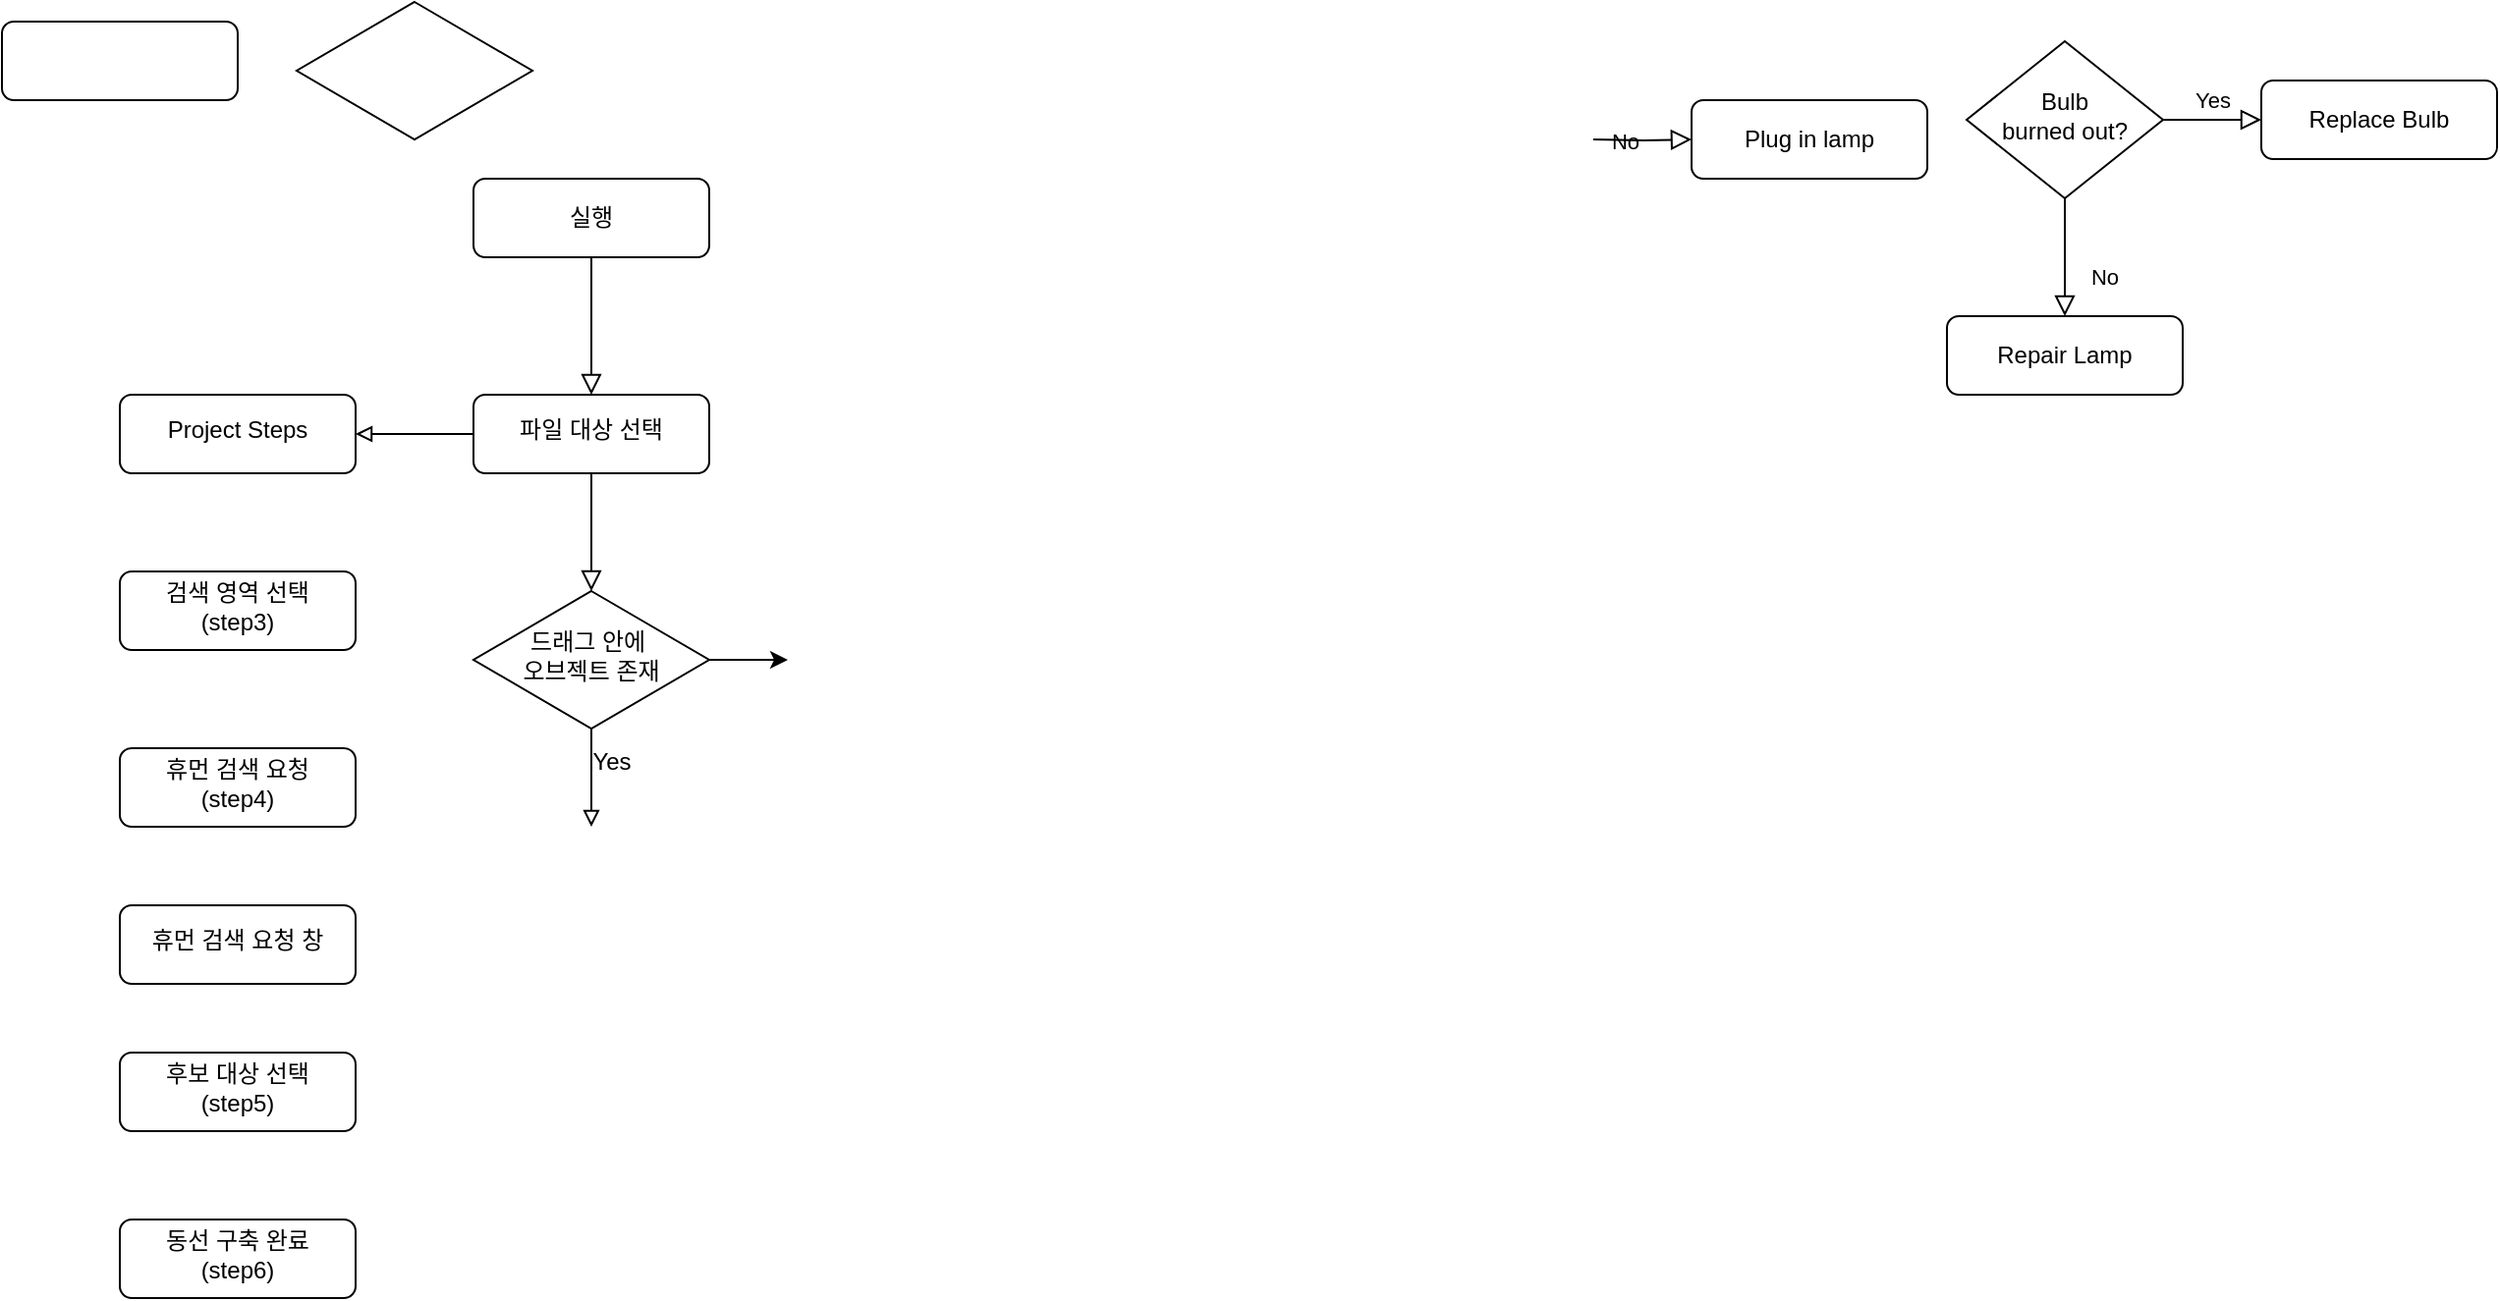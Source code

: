 <mxfile version="24.7.7">
  <diagram id="C5RBs43oDa-KdzZeNtuy" name="Page-1">
    <mxGraphModel dx="779" dy="1081" grid="1" gridSize="10" guides="1" tooltips="1" connect="1" arrows="1" fold="1" page="1" pageScale="1" pageWidth="827" pageHeight="1169" math="0" shadow="0">
      <root>
        <mxCell id="WIyWlLk6GJQsqaUBKTNV-0" />
        <mxCell id="WIyWlLk6GJQsqaUBKTNV-1" parent="WIyWlLk6GJQsqaUBKTNV-0" />
        <mxCell id="WIyWlLk6GJQsqaUBKTNV-2" value="" style="rounded=0;html=1;jettySize=auto;orthogonalLoop=1;fontSize=11;endArrow=block;endFill=0;endSize=8;strokeWidth=1;shadow=0;labelBackgroundColor=none;edgeStyle=orthogonalEdgeStyle;entryX=0.5;entryY=0;entryDx=0;entryDy=0;" parent="WIyWlLk6GJQsqaUBKTNV-1" source="WIyWlLk6GJQsqaUBKTNV-3" target="2YxlZd93tx3mGEonH2gu-3" edge="1">
          <mxGeometry relative="1" as="geometry">
            <mxPoint x="420" y="190" as="targetPoint" />
          </mxGeometry>
        </mxCell>
        <mxCell id="WIyWlLk6GJQsqaUBKTNV-3" value="&lt;font style=&quot;vertical-align: inherit;&quot;&gt;&lt;font style=&quot;vertical-align: inherit;&quot;&gt;&lt;font style=&quot;vertical-align: inherit;&quot;&gt;&lt;font style=&quot;vertical-align: inherit;&quot;&gt;실행&lt;/font&gt;&lt;/font&gt;&lt;/font&gt;&lt;/font&gt;" style="rounded=1;whiteSpace=wrap;html=1;fontSize=12;glass=0;strokeWidth=1;shadow=0;" parent="WIyWlLk6GJQsqaUBKTNV-1" vertex="1">
          <mxGeometry x="360" y="100" width="120" height="40" as="geometry" />
        </mxCell>
        <mxCell id="WIyWlLk6GJQsqaUBKTNV-4" value="" style="rounded=0;html=1;jettySize=auto;orthogonalLoop=1;fontSize=11;endArrow=block;endFill=0;endSize=8;strokeWidth=1;shadow=0;labelBackgroundColor=none;edgeStyle=orthogonalEdgeStyle;exitX=0.5;exitY=1;exitDx=0;exitDy=0;entryX=0.5;entryY=0;entryDx=0;entryDy=0;" parent="WIyWlLk6GJQsqaUBKTNV-1" source="2YxlZd93tx3mGEonH2gu-3" target="2YxlZd93tx3mGEonH2gu-7" edge="1">
          <mxGeometry y="20" relative="1" as="geometry">
            <mxPoint as="offset" />
            <mxPoint x="420" y="270" as="sourcePoint" />
            <mxPoint x="420" y="320" as="targetPoint" />
          </mxGeometry>
        </mxCell>
        <mxCell id="WIyWlLk6GJQsqaUBKTNV-5" value="No" style="edgeStyle=orthogonalEdgeStyle;rounded=0;html=1;jettySize=auto;orthogonalLoop=1;fontSize=11;endArrow=block;endFill=0;endSize=8;strokeWidth=1;shadow=0;labelBackgroundColor=none;" parent="WIyWlLk6GJQsqaUBKTNV-1" target="WIyWlLk6GJQsqaUBKTNV-7" edge="1">
          <mxGeometry y="10" relative="1" as="geometry">
            <mxPoint as="offset" />
            <mxPoint x="930" y="80" as="sourcePoint" />
          </mxGeometry>
        </mxCell>
        <mxCell id="2YxlZd93tx3mGEonH2gu-2" value="" style="edgeStyle=orthogonalEdgeStyle;rounded=0;orthogonalLoop=1;jettySize=auto;endArrow=block;endFill=0;html=1;fontStyle=0;labelBackgroundColor=none;exitX=0;exitY=0.5;exitDx=0;exitDy=0;entryX=1;entryY=0.5;entryDx=0;entryDy=0;" edge="1" parent="WIyWlLk6GJQsqaUBKTNV-1" source="2YxlZd93tx3mGEonH2gu-3" target="2YxlZd93tx3mGEonH2gu-5">
          <mxGeometry x="-0.01" y="9" relative="1" as="geometry">
            <mxPoint x="300" y="229.85" as="targetPoint" />
            <mxPoint x="350" y="229.85" as="sourcePoint" />
            <mxPoint as="offset" />
          </mxGeometry>
        </mxCell>
        <mxCell id="WIyWlLk6GJQsqaUBKTNV-7" value="Plug in lamp" style="rounded=1;whiteSpace=wrap;html=1;fontSize=12;glass=0;strokeWidth=1;shadow=0;" parent="WIyWlLk6GJQsqaUBKTNV-1" vertex="1">
          <mxGeometry x="980" y="60" width="120" height="40" as="geometry" />
        </mxCell>
        <mxCell id="WIyWlLk6GJQsqaUBKTNV-8" value="No" style="rounded=0;html=1;jettySize=auto;orthogonalLoop=1;fontSize=11;endArrow=block;endFill=0;endSize=8;strokeWidth=1;shadow=0;labelBackgroundColor=none;edgeStyle=orthogonalEdgeStyle;" parent="WIyWlLk6GJQsqaUBKTNV-1" source="WIyWlLk6GJQsqaUBKTNV-10" target="WIyWlLk6GJQsqaUBKTNV-11" edge="1">
          <mxGeometry x="0.333" y="20" relative="1" as="geometry">
            <mxPoint as="offset" />
          </mxGeometry>
        </mxCell>
        <mxCell id="WIyWlLk6GJQsqaUBKTNV-9" value="Yes" style="edgeStyle=orthogonalEdgeStyle;rounded=0;html=1;jettySize=auto;orthogonalLoop=1;fontSize=11;endArrow=block;endFill=0;endSize=8;strokeWidth=1;shadow=0;labelBackgroundColor=none;" parent="WIyWlLk6GJQsqaUBKTNV-1" source="WIyWlLk6GJQsqaUBKTNV-10" target="WIyWlLk6GJQsqaUBKTNV-12" edge="1">
          <mxGeometry y="10" relative="1" as="geometry">
            <mxPoint as="offset" />
          </mxGeometry>
        </mxCell>
        <mxCell id="WIyWlLk6GJQsqaUBKTNV-10" value="Bulb&lt;br&gt;burned out?" style="rhombus;whiteSpace=wrap;html=1;shadow=0;fontFamily=Helvetica;fontSize=12;align=center;strokeWidth=1;spacing=6;spacingTop=-4;" parent="WIyWlLk6GJQsqaUBKTNV-1" vertex="1">
          <mxGeometry x="1120" y="30" width="100" height="80" as="geometry" />
        </mxCell>
        <mxCell id="WIyWlLk6GJQsqaUBKTNV-11" value="Repair Lamp" style="rounded=1;whiteSpace=wrap;html=1;fontSize=12;glass=0;strokeWidth=1;shadow=0;" parent="WIyWlLk6GJQsqaUBKTNV-1" vertex="1">
          <mxGeometry x="1110" y="170" width="120" height="40" as="geometry" />
        </mxCell>
        <mxCell id="WIyWlLk6GJQsqaUBKTNV-12" value="Replace Bulb" style="rounded=1;whiteSpace=wrap;html=1;fontSize=12;glass=0;strokeWidth=1;shadow=0;" parent="WIyWlLk6GJQsqaUBKTNV-1" vertex="1">
          <mxGeometry x="1270" y="50" width="120" height="40" as="geometry" />
        </mxCell>
        <mxCell id="2YxlZd93tx3mGEonH2gu-3" value="파일 대상 선택" style="rounded=1;whiteSpace=wrap;html=1;shadow=0;strokeColor=default;strokeWidth=1;align=center;verticalAlign=middle;spacingTop=-4;spacing=6;fontFamily=Helvetica;fontSize=12;fontColor=default;fillColor=default;" vertex="1" parent="WIyWlLk6GJQsqaUBKTNV-1">
          <mxGeometry x="360" y="210" width="120" height="40" as="geometry" />
        </mxCell>
        <mxCell id="2YxlZd93tx3mGEonH2gu-5" value="Project Steps" style="rounded=1;whiteSpace=wrap;html=1;shadow=0;strokeColor=default;strokeWidth=1;align=center;verticalAlign=middle;spacingTop=-4;spacing=6;fontFamily=Helvetica;fontSize=12;fontColor=default;fillColor=default;" vertex="1" parent="WIyWlLk6GJQsqaUBKTNV-1">
          <mxGeometry x="180" y="210" width="120" height="40" as="geometry" />
        </mxCell>
        <mxCell id="2YxlZd93tx3mGEonH2gu-8" style="edgeStyle=orthogonalEdgeStyle;rounded=0;orthogonalLoop=1;jettySize=auto;html=1;fontFamily=Helvetica;fontSize=12;fontColor=default;endArrow=block;endFill=0;labelBackgroundColor=none;" edge="1" parent="WIyWlLk6GJQsqaUBKTNV-1" source="2YxlZd93tx3mGEonH2gu-7">
          <mxGeometry relative="1" as="geometry">
            <mxPoint x="420.0" y="430" as="targetPoint" />
          </mxGeometry>
        </mxCell>
        <mxCell id="2YxlZd93tx3mGEonH2gu-9" value="Yes" style="edgeLabel;html=1;align=center;verticalAlign=middle;resizable=0;points=[];shadow=0;strokeColor=default;strokeWidth=1;spacingTop=-4;spacing=6;fontFamily=Helvetica;fontSize=12;fontColor=default;fillColor=default;" vertex="1" connectable="0" parent="2YxlZd93tx3mGEonH2gu-8">
          <mxGeometry x="-0.246" y="-2" relative="1" as="geometry">
            <mxPoint x="12" as="offset" />
          </mxGeometry>
        </mxCell>
        <mxCell id="2YxlZd93tx3mGEonH2gu-10" style="edgeStyle=orthogonalEdgeStyle;rounded=0;orthogonalLoop=1;jettySize=auto;html=1;fontFamily=Helvetica;fontSize=12;fontColor=default;" edge="1" parent="WIyWlLk6GJQsqaUBKTNV-1" source="2YxlZd93tx3mGEonH2gu-7">
          <mxGeometry relative="1" as="geometry">
            <mxPoint x="520" y="345" as="targetPoint" />
          </mxGeometry>
        </mxCell>
        <mxCell id="2YxlZd93tx3mGEonH2gu-7" value="드래그 안에&amp;nbsp;&lt;div&gt;오브젝트 존재&lt;/div&gt;" style="rhombus;whiteSpace=wrap;html=1;shadow=0;strokeColor=default;strokeWidth=1;align=center;verticalAlign=middle;spacingTop=-4;spacing=6;fontFamily=Helvetica;fontSize=12;fontColor=default;fillColor=default;" vertex="1" parent="WIyWlLk6GJQsqaUBKTNV-1">
          <mxGeometry x="360" y="310" width="120" height="70" as="geometry" />
        </mxCell>
        <mxCell id="2YxlZd93tx3mGEonH2gu-11" value="검색 영역 선택(step3)" style="rounded=1;whiteSpace=wrap;html=1;shadow=0;strokeColor=default;strokeWidth=1;align=center;verticalAlign=middle;spacingTop=-4;spacing=6;fontFamily=Helvetica;fontSize=12;fontColor=default;fillColor=default;" vertex="1" parent="WIyWlLk6GJQsqaUBKTNV-1">
          <mxGeometry x="180" y="300" width="120" height="40" as="geometry" />
        </mxCell>
        <mxCell id="2YxlZd93tx3mGEonH2gu-12" value="휴먼 검색 요청&lt;div&gt;(step4)&lt;/div&gt;" style="rounded=1;whiteSpace=wrap;html=1;shadow=0;strokeColor=default;strokeWidth=1;align=center;verticalAlign=middle;spacingTop=-4;spacing=6;fontFamily=Helvetica;fontSize=12;fontColor=default;fillColor=default;" vertex="1" parent="WIyWlLk6GJQsqaUBKTNV-1">
          <mxGeometry x="180" y="390" width="120" height="40" as="geometry" />
        </mxCell>
        <mxCell id="2YxlZd93tx3mGEonH2gu-13" value="휴먼 검색 요청 창" style="rounded=1;whiteSpace=wrap;html=1;shadow=0;strokeColor=default;strokeWidth=1;align=center;verticalAlign=middle;spacingTop=-4;spacing=6;fontFamily=Helvetica;fontSize=12;fontColor=default;fillColor=default;" vertex="1" parent="WIyWlLk6GJQsqaUBKTNV-1">
          <mxGeometry x="180" y="470" width="120" height="40" as="geometry" />
        </mxCell>
        <mxCell id="2YxlZd93tx3mGEonH2gu-14" value="후보 대상 선택&lt;br&gt;(step5)" style="rounded=1;whiteSpace=wrap;html=1;shadow=0;strokeColor=default;strokeWidth=1;align=center;verticalAlign=middle;spacingTop=-4;spacing=6;fontFamily=Helvetica;fontSize=12;fontColor=default;fillColor=default;" vertex="1" parent="WIyWlLk6GJQsqaUBKTNV-1">
          <mxGeometry x="180" y="545" width="120" height="40" as="geometry" />
        </mxCell>
        <mxCell id="2YxlZd93tx3mGEonH2gu-15" value="동선 구축 완료&lt;div&gt;(step6)&lt;/div&gt;" style="rounded=1;whiteSpace=wrap;html=1;shadow=0;strokeColor=default;strokeWidth=1;align=center;verticalAlign=middle;spacingTop=-4;spacing=6;fontFamily=Helvetica;fontSize=12;fontColor=default;fillColor=default;" vertex="1" parent="WIyWlLk6GJQsqaUBKTNV-1">
          <mxGeometry x="180" y="630" width="120" height="40" as="geometry" />
        </mxCell>
        <mxCell id="2YxlZd93tx3mGEonH2gu-17" value="" style="rounded=1;whiteSpace=wrap;html=1;shadow=0;strokeColor=default;strokeWidth=1;align=center;verticalAlign=middle;spacingTop=-4;spacing=6;fontFamily=Helvetica;fontSize=12;fontColor=default;fillColor=default;" vertex="1" parent="WIyWlLk6GJQsqaUBKTNV-1">
          <mxGeometry x="120" y="20" width="120" height="40" as="geometry" />
        </mxCell>
        <mxCell id="2YxlZd93tx3mGEonH2gu-18" value="" style="rhombus;whiteSpace=wrap;html=1;shadow=0;strokeColor=default;strokeWidth=1;align=center;verticalAlign=middle;spacingTop=-4;spacing=6;fontFamily=Helvetica;fontSize=12;fontColor=default;fillColor=default;" vertex="1" parent="WIyWlLk6GJQsqaUBKTNV-1">
          <mxGeometry x="270" y="10" width="120" height="70" as="geometry" />
        </mxCell>
      </root>
    </mxGraphModel>
  </diagram>
</mxfile>

